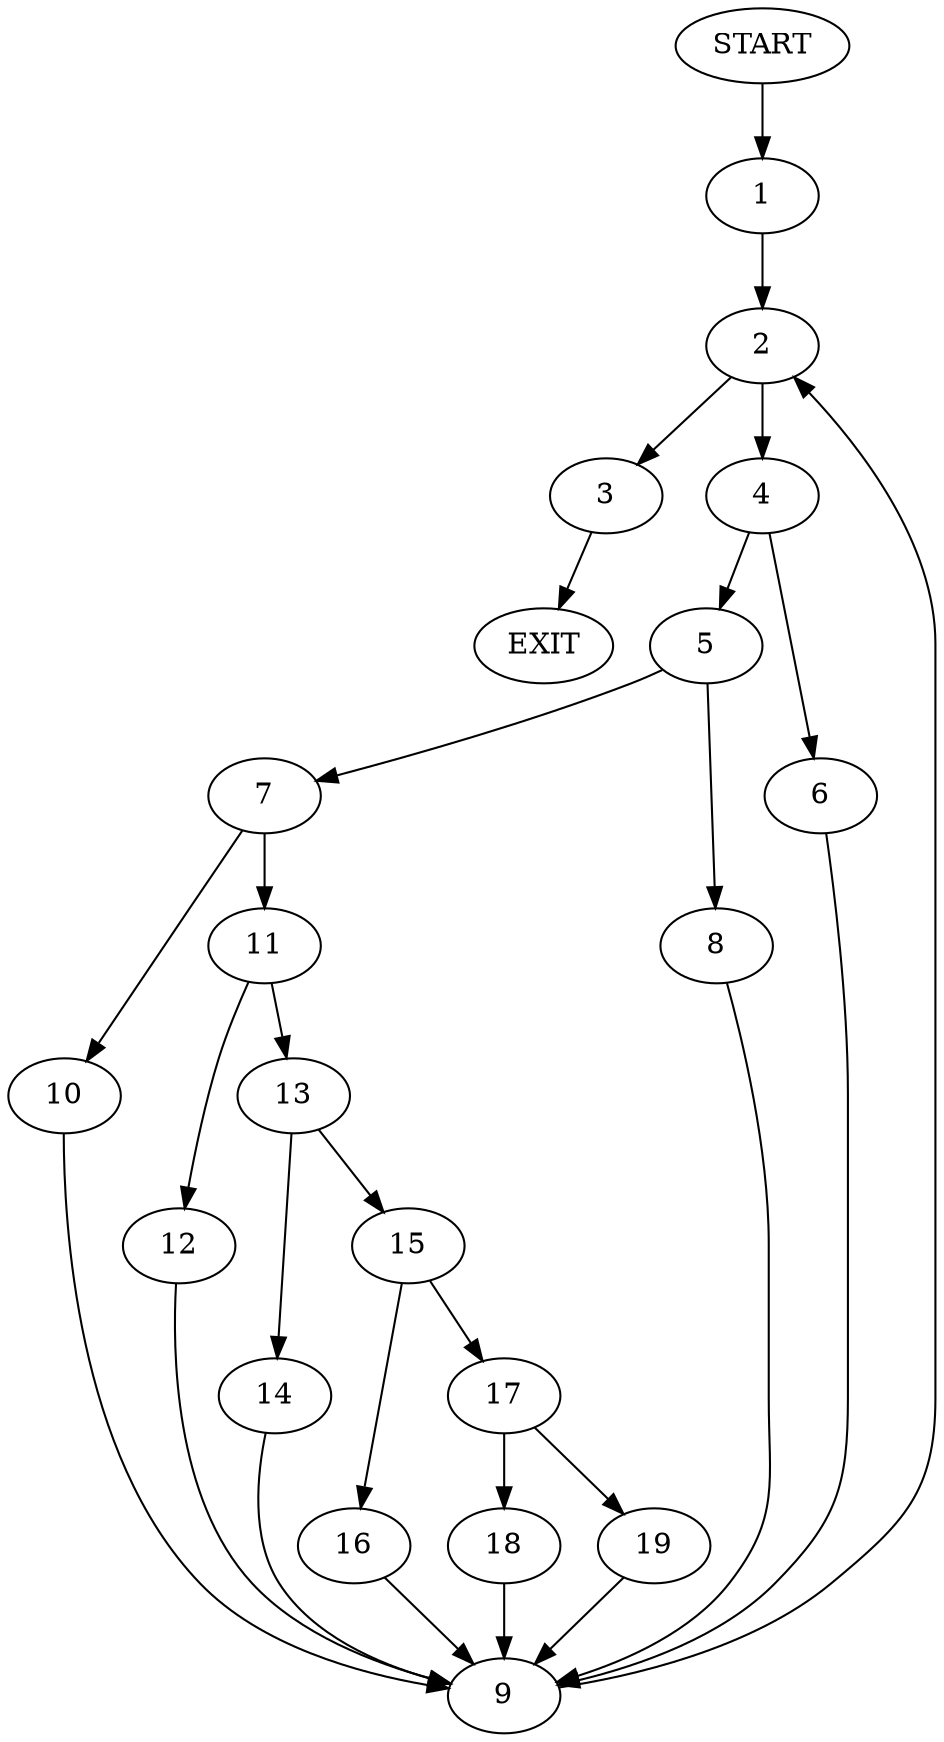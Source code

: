 digraph {
0 [label="START"]
20 [label="EXIT"]
0 -> 1
1 -> 2
2 -> 3
2 -> 4
4 -> 5
4 -> 6
3 -> 20
5 -> 7
5 -> 8
6 -> 9
9 -> 2
8 -> 9
7 -> 10
7 -> 11
11 -> 12
11 -> 13
10 -> 9
12 -> 9
13 -> 14
13 -> 15
15 -> 16
15 -> 17
14 -> 9
17 -> 18
17 -> 19
16 -> 9
19 -> 9
18 -> 9
}
